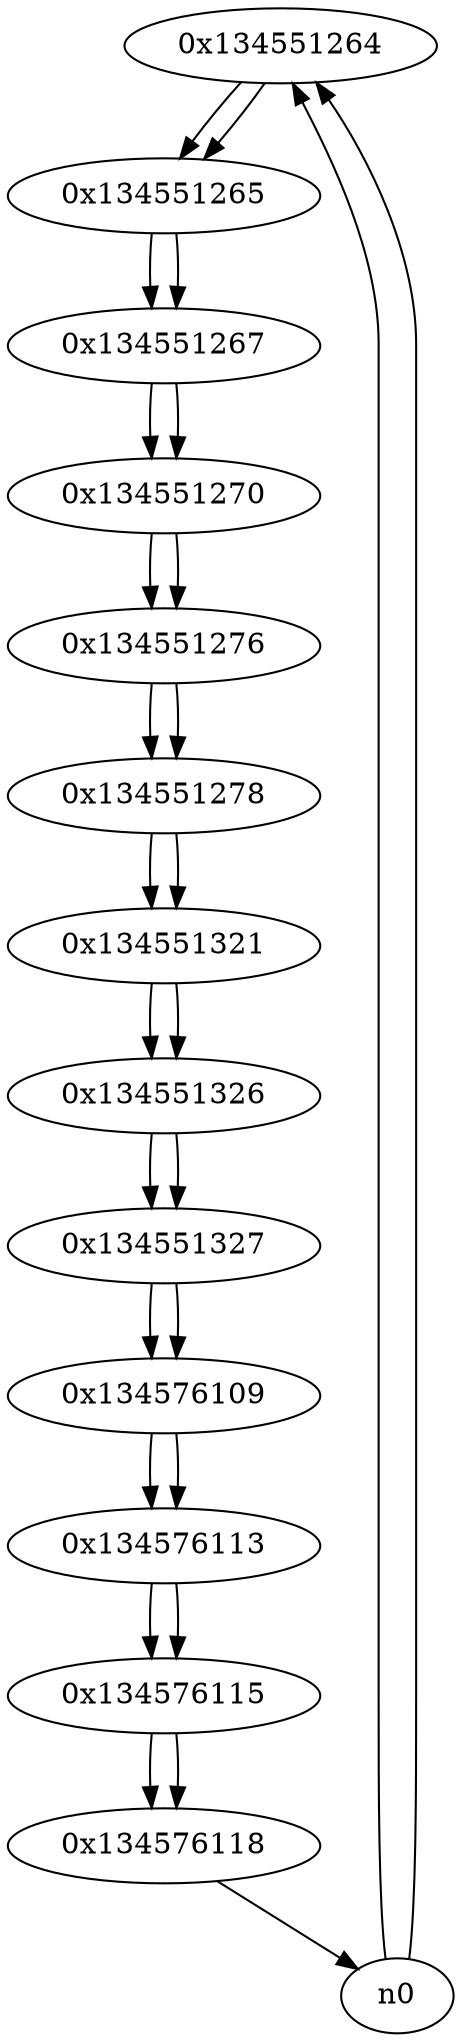 digraph G{
/* nodes */
  n1 [label="0x134551264"]
  n2 [label="0x134551265"]
  n3 [label="0x134551267"]
  n4 [label="0x134551270"]
  n5 [label="0x134551276"]
  n6 [label="0x134551278"]
  n7 [label="0x134551321"]
  n8 [label="0x134551326"]
  n9 [label="0x134551327"]
  n10 [label="0x134576109"]
  n11 [label="0x134576113"]
  n12 [label="0x134576115"]
  n13 [label="0x134576118"]
/* edges */
n1 -> n2;
n0 -> n1;
n0 -> n1;
n2 -> n3;
n1 -> n2;
n3 -> n4;
n2 -> n3;
n4 -> n5;
n3 -> n4;
n5 -> n6;
n4 -> n5;
n6 -> n7;
n5 -> n6;
n7 -> n8;
n6 -> n7;
n8 -> n9;
n7 -> n8;
n9 -> n10;
n8 -> n9;
n10 -> n11;
n9 -> n10;
n11 -> n12;
n10 -> n11;
n12 -> n13;
n11 -> n12;
n13 -> n0;
n12 -> n13;
}
